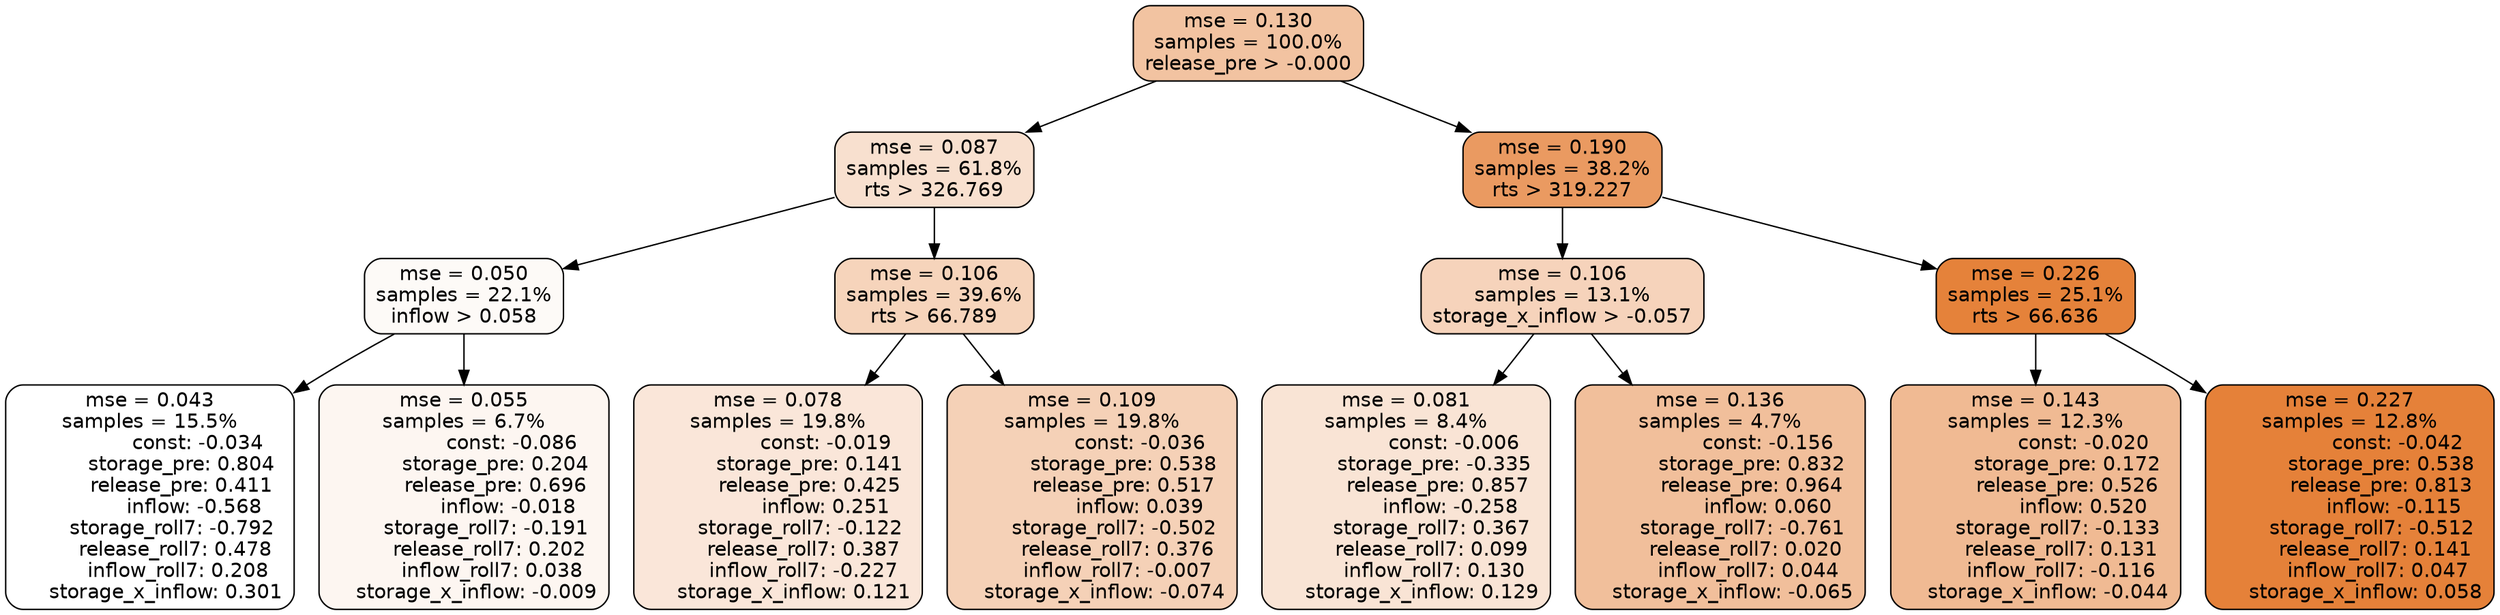 digraph tree {
node [shape=rectangle, style="filled, rounded", color="black", fontname=helvetica] ;
edge [fontname=helvetica] ;
	"0" [label="mse = 0.130
samples = 100.0%
release_pre > -0.000", fillcolor="#f2c3a1"]
	"1" [label="mse = 0.087
samples = 61.8%
rts > 326.769", fillcolor="#f8e0cf"]
	"8" [label="mse = 0.190
samples = 38.2%
rts > 319.227", fillcolor="#ea9a61"]
	"5" [label="mse = 0.050
samples = 22.1%
inflow > 0.058", fillcolor="#fdfaf7"]
	"2" [label="mse = 0.106
samples = 39.6%
rts > 66.789", fillcolor="#f6d4bb"]
	"12" [label="mse = 0.106
samples = 13.1%
storage_x_inflow > -0.057", fillcolor="#f6d3bb"]
	"9" [label="mse = 0.226
samples = 25.1%
rts > 66.636", fillcolor="#e5823a"]
	"6" [label="mse = 0.043
samples = 15.5%
               const: -0.034
          storage_pre: 0.804
          release_pre: 0.411
              inflow: -0.568
       storage_roll7: -0.792
        release_roll7: 0.478
         inflow_roll7: 0.208
     storage_x_inflow: 0.301", fillcolor="#ffffff"]
	"7" [label="mse = 0.055
samples = 6.7%
               const: -0.086
          storage_pre: 0.204
          release_pre: 0.696
              inflow: -0.018
       storage_roll7: -0.191
        release_roll7: 0.202
         inflow_roll7: 0.038
    storage_x_inflow: -0.009", fillcolor="#fdf6f1"]
	"3" [label="mse = 0.078
samples = 19.8%
               const: -0.019
          storage_pre: 0.141
          release_pre: 0.425
               inflow: 0.251
       storage_roll7: -0.122
        release_roll7: 0.387
        inflow_roll7: -0.227
     storage_x_inflow: 0.121", fillcolor="#fae6d9"]
	"4" [label="mse = 0.109
samples = 19.8%
               const: -0.036
          storage_pre: 0.538
          release_pre: 0.517
               inflow: 0.039
       storage_roll7: -0.502
        release_roll7: 0.376
        inflow_roll7: -0.007
    storage_x_inflow: -0.074", fillcolor="#f5d1b7"]
	"13" [label="mse = 0.081
samples = 8.4%
               const: -0.006
         storage_pre: -0.335
          release_pre: 0.857
              inflow: -0.258
        storage_roll7: 0.367
        release_roll7: 0.099
         inflow_roll7: 0.130
     storage_x_inflow: 0.129", fillcolor="#f9e4d5"]
	"14" [label="mse = 0.136
samples = 4.7%
               const: -0.156
          storage_pre: 0.832
          release_pre: 0.964
               inflow: 0.060
       storage_roll7: -0.761
        release_roll7: 0.020
         inflow_roll7: 0.044
    storage_x_inflow: -0.065", fillcolor="#f1bf9b"]
	"10" [label="mse = 0.143
samples = 12.3%
               const: -0.020
          storage_pre: 0.172
          release_pre: 0.526
               inflow: 0.520
       storage_roll7: -0.133
        release_roll7: 0.131
        inflow_roll7: -0.116
    storage_x_inflow: -0.044", fillcolor="#f0ba93"]
	"11" [label="mse = 0.227
samples = 12.8%
               const: -0.042
          storage_pre: 0.538
          release_pre: 0.813
              inflow: -0.115
       storage_roll7: -0.512
        release_roll7: 0.141
         inflow_roll7: 0.047
     storage_x_inflow: 0.058", fillcolor="#e58139"]

	"0" -> "1"
	"0" -> "8"
	"1" -> "2"
	"1" -> "5"
	"8" -> "9"
	"8" -> "12"
	"5" -> "6"
	"5" -> "7"
	"2" -> "3"
	"2" -> "4"
	"12" -> "13"
	"12" -> "14"
	"9" -> "10"
	"9" -> "11"
}